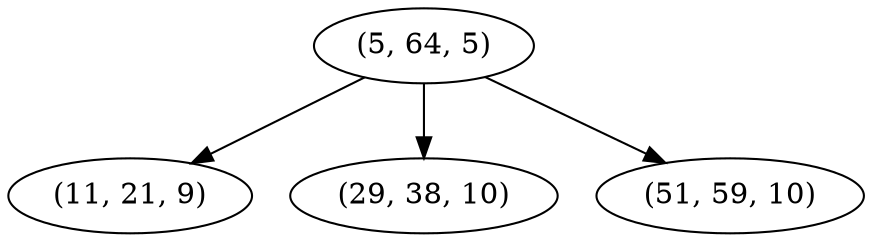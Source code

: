 digraph tree {
    "(5, 64, 5)";
    "(11, 21, 9)";
    "(29, 38, 10)";
    "(51, 59, 10)";
    "(5, 64, 5)" -> "(11, 21, 9)";
    "(5, 64, 5)" -> "(29, 38, 10)";
    "(5, 64, 5)" -> "(51, 59, 10)";
}
